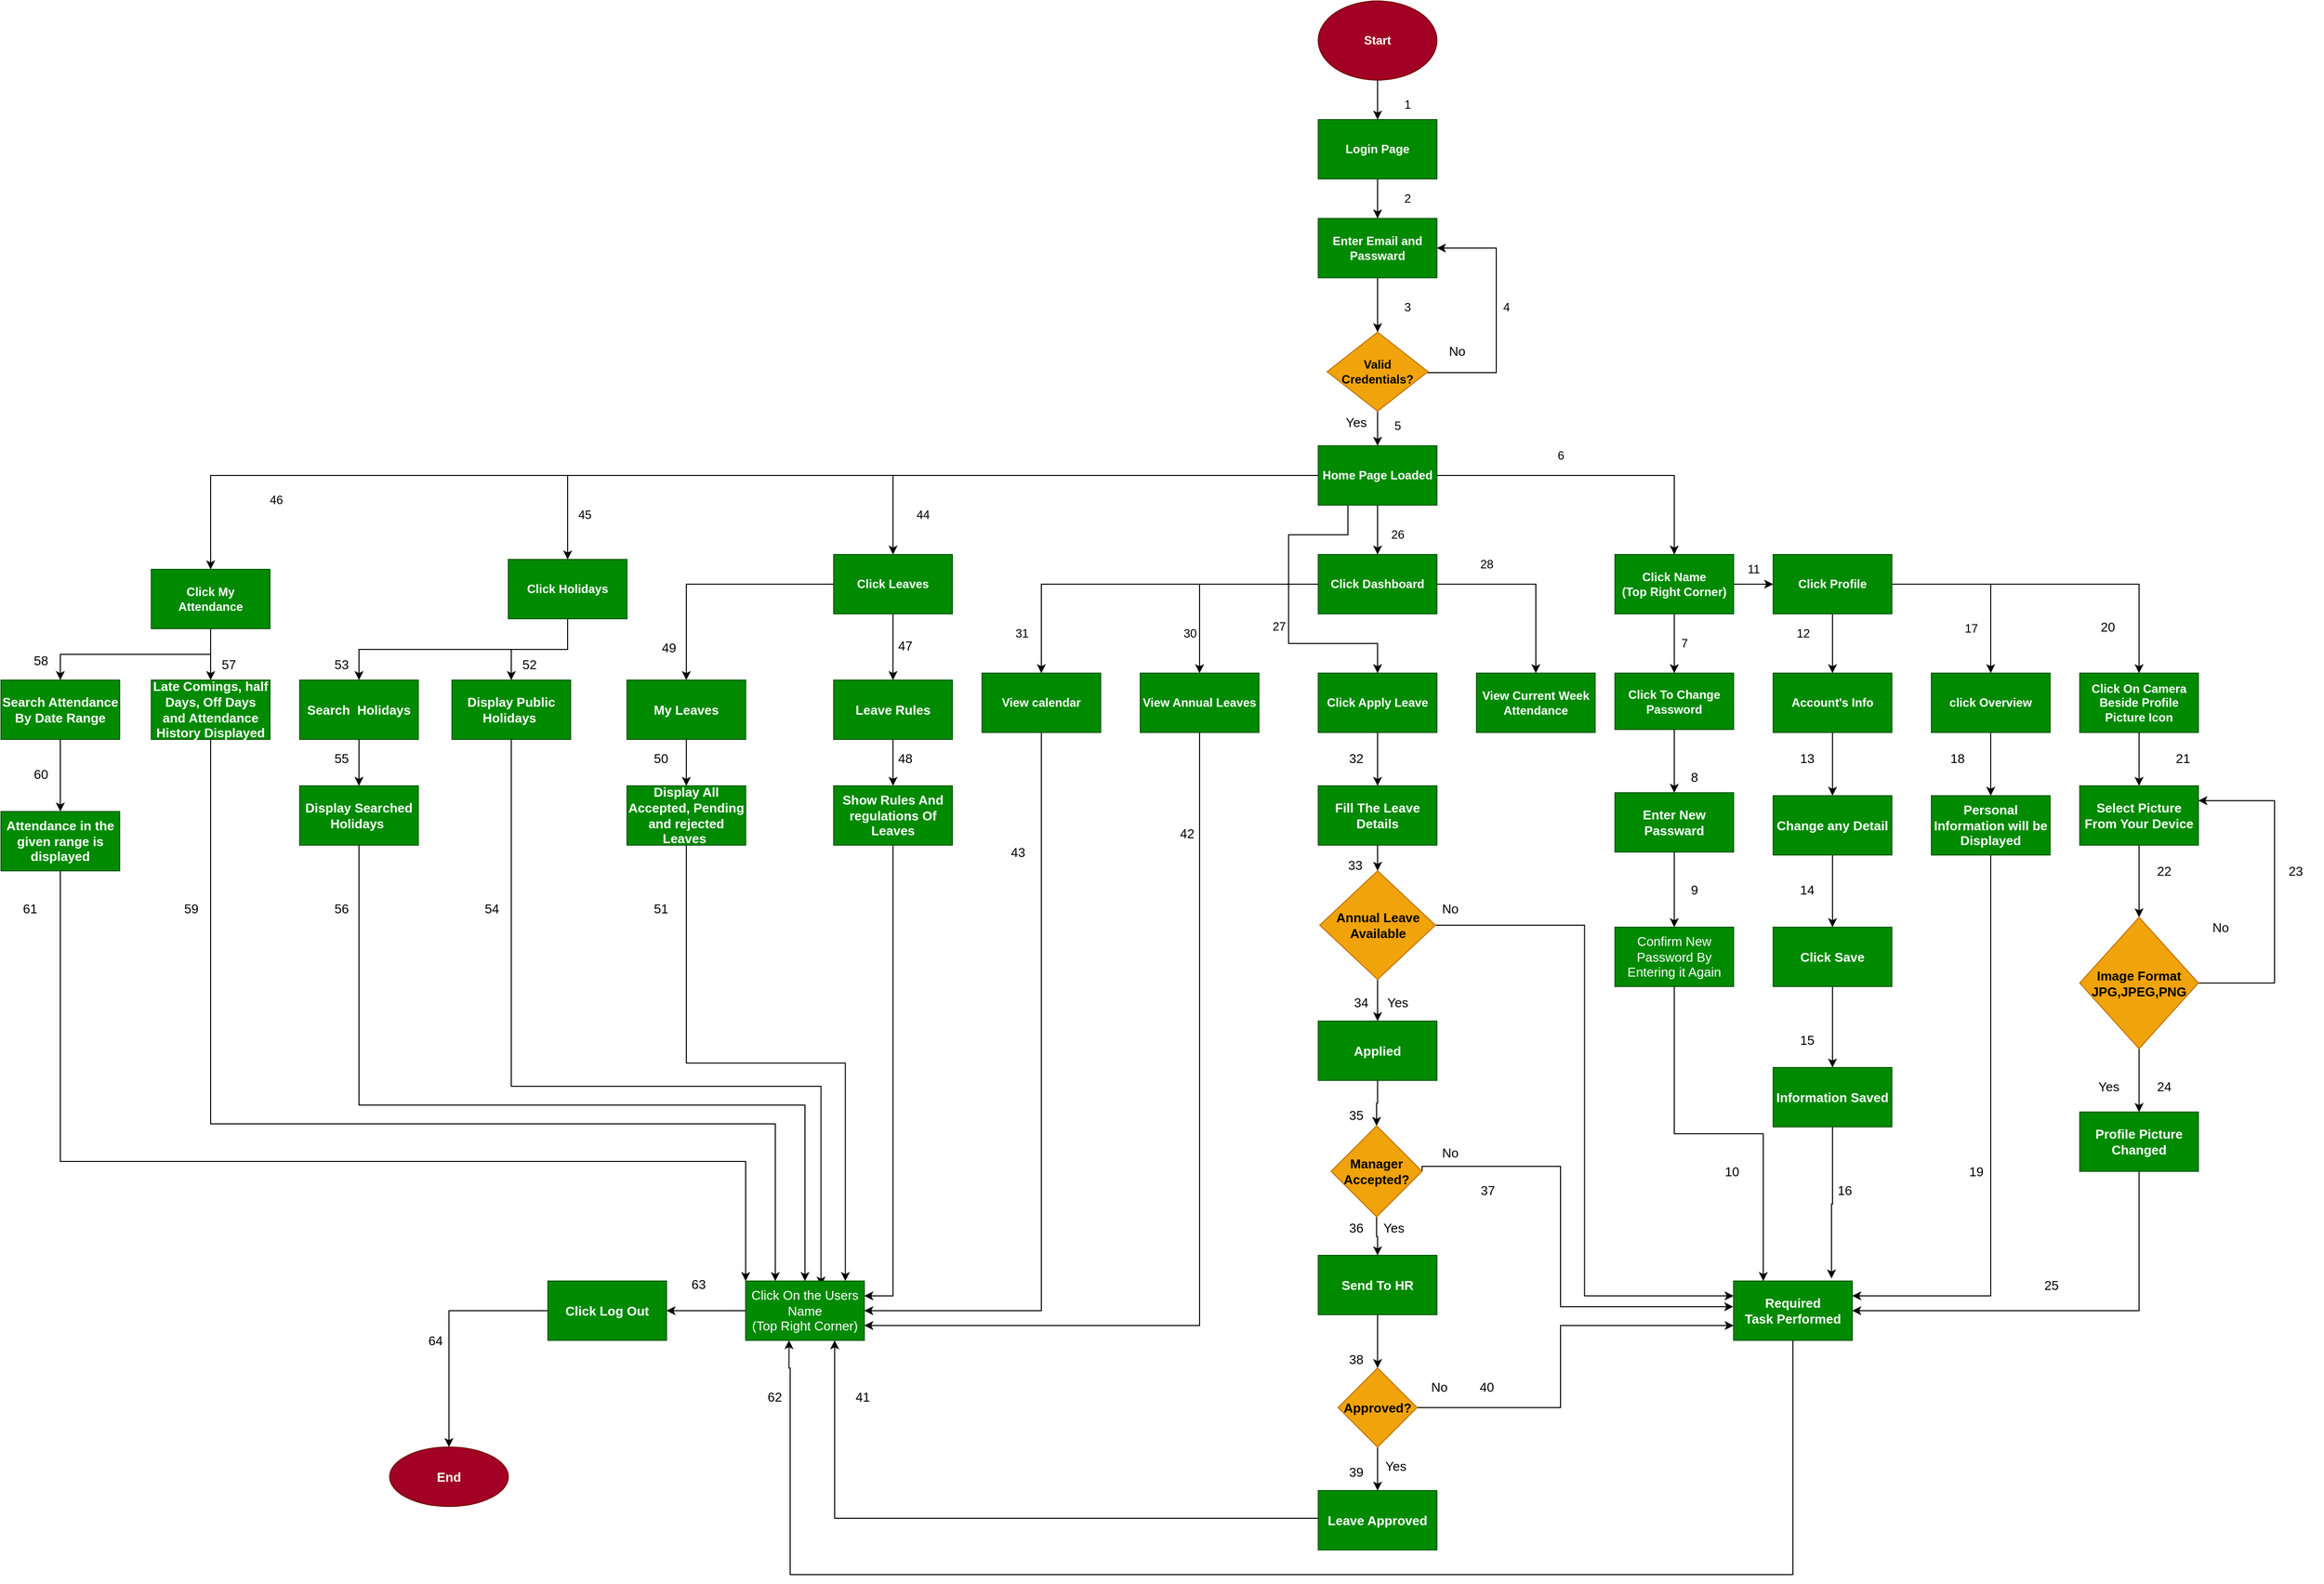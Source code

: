 <mxfile version="20.5.1" type="device"><diagram id="C5RBs43oDa-KdzZeNtuy" name="Page-1"><mxGraphModel dx="2894" dy="689" grid="1" gridSize="19" guides="1" tooltips="1" connect="1" arrows="1" fold="1" page="1" pageScale="1" pageWidth="827" pageHeight="1169" math="0" shadow="0"><root><mxCell id="WIyWlLk6GJQsqaUBKTNV-0"/><mxCell id="WIyWlLk6GJQsqaUBKTNV-1" parent="WIyWlLk6GJQsqaUBKTNV-0"/><mxCell id="av1kWLAe1wDwAYEkb6pw-8" value="" style="edgeStyle=orthogonalEdgeStyle;rounded=0;orthogonalLoop=1;jettySize=auto;html=1;" edge="1" parent="WIyWlLk6GJQsqaUBKTNV-1" source="av1kWLAe1wDwAYEkb6pw-0" target="av1kWLAe1wDwAYEkb6pw-1"><mxGeometry relative="1" as="geometry"/></mxCell><mxCell id="av1kWLAe1wDwAYEkb6pw-0" value="&lt;b&gt;Start&lt;/b&gt;" style="ellipse;whiteSpace=wrap;html=1;fillColor=#a20025;fontColor=#ffffff;strokeColor=#6F0000;" vertex="1" parent="WIyWlLk6GJQsqaUBKTNV-1"><mxGeometry x="420" y="80" width="120" height="80" as="geometry"/></mxCell><mxCell id="av1kWLAe1wDwAYEkb6pw-9" value="" style="edgeStyle=orthogonalEdgeStyle;rounded=0;orthogonalLoop=1;jettySize=auto;html=1;" edge="1" parent="WIyWlLk6GJQsqaUBKTNV-1" source="av1kWLAe1wDwAYEkb6pw-1" target="av1kWLAe1wDwAYEkb6pw-2"><mxGeometry relative="1" as="geometry"/></mxCell><mxCell id="av1kWLAe1wDwAYEkb6pw-1" value="&lt;b&gt;Login Page&lt;/b&gt;" style="rounded=0;whiteSpace=wrap;html=1;fillColor=#008a00;fontColor=#ffffff;strokeColor=#005700;" vertex="1" parent="WIyWlLk6GJQsqaUBKTNV-1"><mxGeometry x="420" y="200" width="120" height="60" as="geometry"/></mxCell><mxCell id="av1kWLAe1wDwAYEkb6pw-10" value="" style="edgeStyle=orthogonalEdgeStyle;rounded=0;orthogonalLoop=1;jettySize=auto;html=1;" edge="1" parent="WIyWlLk6GJQsqaUBKTNV-1" source="av1kWLAe1wDwAYEkb6pw-2" target="av1kWLAe1wDwAYEkb6pw-3"><mxGeometry relative="1" as="geometry"/></mxCell><mxCell id="av1kWLAe1wDwAYEkb6pw-2" value="&lt;b&gt;Enter Email and Passward&lt;/b&gt;" style="rounded=0;whiteSpace=wrap;html=1;fillColor=#008a00;fontColor=#ffffff;strokeColor=#005700;" vertex="1" parent="WIyWlLk6GJQsqaUBKTNV-1"><mxGeometry x="420" y="300" width="120" height="60" as="geometry"/></mxCell><mxCell id="av1kWLAe1wDwAYEkb6pw-11" value="" style="edgeStyle=orthogonalEdgeStyle;rounded=0;orthogonalLoop=1;jettySize=auto;html=1;" edge="1" parent="WIyWlLk6GJQsqaUBKTNV-1" source="av1kWLAe1wDwAYEkb6pw-3" target="av1kWLAe1wDwAYEkb6pw-4"><mxGeometry relative="1" as="geometry"/></mxCell><mxCell id="av1kWLAe1wDwAYEkb6pw-13" style="edgeStyle=orthogonalEdgeStyle;rounded=0;orthogonalLoop=1;jettySize=auto;html=1;entryX=1;entryY=0.5;entryDx=0;entryDy=0;" edge="1" parent="WIyWlLk6GJQsqaUBKTNV-1" source="av1kWLAe1wDwAYEkb6pw-3" target="av1kWLAe1wDwAYEkb6pw-2"><mxGeometry relative="1" as="geometry"><Array as="points"><mxPoint x="600" y="456"/><mxPoint x="600" y="330"/></Array></mxGeometry></mxCell><mxCell id="av1kWLAe1wDwAYEkb6pw-3" value="&lt;b&gt;Valid &lt;br&gt;Credentials?&lt;/b&gt;" style="rhombus;whiteSpace=wrap;html=1;fillColor=#f0a30a;fontColor=#000000;strokeColor=#BD7000;" vertex="1" parent="WIyWlLk6GJQsqaUBKTNV-1"><mxGeometry x="429" y="415" width="102" height="80" as="geometry"/></mxCell><mxCell id="av1kWLAe1wDwAYEkb6pw-12" value="" style="edgeStyle=orthogonalEdgeStyle;rounded=0;orthogonalLoop=1;jettySize=auto;html=1;" edge="1" parent="WIyWlLk6GJQsqaUBKTNV-1" source="av1kWLAe1wDwAYEkb6pw-4" target="av1kWLAe1wDwAYEkb6pw-5"><mxGeometry relative="1" as="geometry"/></mxCell><mxCell id="av1kWLAe1wDwAYEkb6pw-36" style="edgeStyle=orthogonalEdgeStyle;rounded=0;orthogonalLoop=1;jettySize=auto;html=1;exitX=0.25;exitY=1;exitDx=0;exitDy=0;entryX=0.5;entryY=0;entryDx=0;entryDy=0;" edge="1" parent="WIyWlLk6GJQsqaUBKTNV-1" source="av1kWLAe1wDwAYEkb6pw-4" target="av1kWLAe1wDwAYEkb6pw-25"><mxGeometry relative="1" as="geometry"><Array as="points"><mxPoint x="450" y="620"/><mxPoint x="390" y="620"/><mxPoint x="390" y="730"/><mxPoint x="480" y="730"/></Array></mxGeometry></mxCell><mxCell id="av1kWLAe1wDwAYEkb6pw-37" style="edgeStyle=orthogonalEdgeStyle;rounded=0;orthogonalLoop=1;jettySize=auto;html=1;exitX=1;exitY=0.5;exitDx=0;exitDy=0;entryX=0.5;entryY=0;entryDx=0;entryDy=0;" edge="1" parent="WIyWlLk6GJQsqaUBKTNV-1" source="av1kWLAe1wDwAYEkb6pw-4" target="av1kWLAe1wDwAYEkb6pw-7"><mxGeometry relative="1" as="geometry"/></mxCell><mxCell id="av1kWLAe1wDwAYEkb6pw-41" style="edgeStyle=orthogonalEdgeStyle;rounded=0;orthogonalLoop=1;jettySize=auto;html=1;entryX=0.5;entryY=0;entryDx=0;entryDy=0;" edge="1" parent="WIyWlLk6GJQsqaUBKTNV-1" source="av1kWLAe1wDwAYEkb6pw-4" target="av1kWLAe1wDwAYEkb6pw-21"><mxGeometry relative="1" as="geometry"/></mxCell><mxCell id="av1kWLAe1wDwAYEkb6pw-42" style="edgeStyle=orthogonalEdgeStyle;rounded=0;orthogonalLoop=1;jettySize=auto;html=1;exitX=0;exitY=0.5;exitDx=0;exitDy=0;entryX=0.5;entryY=0;entryDx=0;entryDy=0;" edge="1" parent="WIyWlLk6GJQsqaUBKTNV-1" source="av1kWLAe1wDwAYEkb6pw-4" target="av1kWLAe1wDwAYEkb6pw-40"><mxGeometry relative="1" as="geometry"/></mxCell><mxCell id="av1kWLAe1wDwAYEkb6pw-45" style="edgeStyle=orthogonalEdgeStyle;rounded=0;orthogonalLoop=1;jettySize=auto;html=1;exitX=0;exitY=0.5;exitDx=0;exitDy=0;" edge="1" parent="WIyWlLk6GJQsqaUBKTNV-1" source="av1kWLAe1wDwAYEkb6pw-4" target="av1kWLAe1wDwAYEkb6pw-43"><mxGeometry relative="1" as="geometry"/></mxCell><mxCell id="av1kWLAe1wDwAYEkb6pw-4" value="&lt;b&gt;Home Page Loaded&lt;/b&gt;" style="rounded=0;whiteSpace=wrap;html=1;fillColor=#008a00;fontColor=#ffffff;strokeColor=#005700;" vertex="1" parent="WIyWlLk6GJQsqaUBKTNV-1"><mxGeometry x="420" y="530" width="120" height="60" as="geometry"/></mxCell><mxCell id="av1kWLAe1wDwAYEkb6pw-26" style="edgeStyle=orthogonalEdgeStyle;rounded=0;orthogonalLoop=1;jettySize=auto;html=1;entryX=0.5;entryY=0;entryDx=0;entryDy=0;" edge="1" parent="WIyWlLk6GJQsqaUBKTNV-1" source="av1kWLAe1wDwAYEkb6pw-5" target="av1kWLAe1wDwAYEkb6pw-22"><mxGeometry relative="1" as="geometry"/></mxCell><mxCell id="av1kWLAe1wDwAYEkb6pw-27" style="edgeStyle=orthogonalEdgeStyle;rounded=0;orthogonalLoop=1;jettySize=auto;html=1;" edge="1" parent="WIyWlLk6GJQsqaUBKTNV-1" source="av1kWLAe1wDwAYEkb6pw-5" target="av1kWLAe1wDwAYEkb6pw-24"><mxGeometry relative="1" as="geometry"/></mxCell><mxCell id="av1kWLAe1wDwAYEkb6pw-28" style="edgeStyle=orthogonalEdgeStyle;rounded=0;orthogonalLoop=1;jettySize=auto;html=1;exitX=0;exitY=0.5;exitDx=0;exitDy=0;entryX=0.5;entryY=0;entryDx=0;entryDy=0;" edge="1" parent="WIyWlLk6GJQsqaUBKTNV-1" source="av1kWLAe1wDwAYEkb6pw-5" target="av1kWLAe1wDwAYEkb6pw-23"><mxGeometry relative="1" as="geometry"/></mxCell><mxCell id="av1kWLAe1wDwAYEkb6pw-5" value="&lt;b&gt;Click Dashboard&lt;/b&gt;" style="rounded=0;whiteSpace=wrap;html=1;fillColor=#008a00;fontColor=#ffffff;strokeColor=#005700;" vertex="1" parent="WIyWlLk6GJQsqaUBKTNV-1"><mxGeometry x="420" y="640" width="120" height="60" as="geometry"/></mxCell><mxCell id="av1kWLAe1wDwAYEkb6pw-55" style="edgeStyle=orthogonalEdgeStyle;rounded=0;orthogonalLoop=1;jettySize=auto;html=1;entryX=0.5;entryY=0;entryDx=0;entryDy=0;" edge="1" parent="WIyWlLk6GJQsqaUBKTNV-1" source="av1kWLAe1wDwAYEkb6pw-6" target="av1kWLAe1wDwAYEkb6pw-51"><mxGeometry relative="1" as="geometry"/></mxCell><mxCell id="av1kWLAe1wDwAYEkb6pw-56" style="edgeStyle=orthogonalEdgeStyle;rounded=0;orthogonalLoop=1;jettySize=auto;html=1;exitX=1;exitY=0.5;exitDx=0;exitDy=0;entryX=0.5;entryY=0;entryDx=0;entryDy=0;" edge="1" parent="WIyWlLk6GJQsqaUBKTNV-1" source="av1kWLAe1wDwAYEkb6pw-6" target="av1kWLAe1wDwAYEkb6pw-50"><mxGeometry relative="1" as="geometry"/></mxCell><mxCell id="av1kWLAe1wDwAYEkb6pw-57" value="" style="edgeStyle=orthogonalEdgeStyle;rounded=0;orthogonalLoop=1;jettySize=auto;html=1;" edge="1" parent="WIyWlLk6GJQsqaUBKTNV-1" source="av1kWLAe1wDwAYEkb6pw-6" target="av1kWLAe1wDwAYEkb6pw-52"><mxGeometry relative="1" as="geometry"/></mxCell><mxCell id="av1kWLAe1wDwAYEkb6pw-6" value="&lt;b&gt;Click Profile&lt;/b&gt;" style="rounded=0;whiteSpace=wrap;html=1;fillColor=#008a00;fontColor=#ffffff;strokeColor=#005700;" vertex="1" parent="WIyWlLk6GJQsqaUBKTNV-1"><mxGeometry x="880" y="640" width="120" height="60" as="geometry"/></mxCell><mxCell id="av1kWLAe1wDwAYEkb6pw-39" value="" style="edgeStyle=orthogonalEdgeStyle;rounded=0;orthogonalLoop=1;jettySize=auto;html=1;" edge="1" parent="WIyWlLk6GJQsqaUBKTNV-1" source="av1kWLAe1wDwAYEkb6pw-7" target="av1kWLAe1wDwAYEkb6pw-6"><mxGeometry relative="1" as="geometry"/></mxCell><mxCell id="av1kWLAe1wDwAYEkb6pw-58" value="" style="edgeStyle=orthogonalEdgeStyle;rounded=0;orthogonalLoop=1;jettySize=auto;html=1;" edge="1" parent="WIyWlLk6GJQsqaUBKTNV-1" source="av1kWLAe1wDwAYEkb6pw-7" target="av1kWLAe1wDwAYEkb6pw-49"><mxGeometry relative="1" as="geometry"/></mxCell><mxCell id="av1kWLAe1wDwAYEkb6pw-7" value="&lt;b&gt;Click Name&lt;br&gt;(Top Right Corner)&lt;/b&gt;" style="rounded=0;whiteSpace=wrap;html=1;fillColor=#008a00;fontColor=#ffffff;strokeColor=#005700;" vertex="1" parent="WIyWlLk6GJQsqaUBKTNV-1"><mxGeometry x="720" y="640" width="120" height="60" as="geometry"/></mxCell><mxCell id="av1kWLAe1wDwAYEkb6pw-14" value="1" style="text;html=1;align=center;verticalAlign=middle;resizable=0;points=[];autosize=1;strokeColor=none;fillColor=none;" vertex="1" parent="WIyWlLk6GJQsqaUBKTNV-1"><mxGeometry x="495" y="170" width="30" height="30" as="geometry"/></mxCell><mxCell id="av1kWLAe1wDwAYEkb6pw-15" value="2" style="text;html=1;align=center;verticalAlign=middle;resizable=0;points=[];autosize=1;strokeColor=none;fillColor=none;" vertex="1" parent="WIyWlLk6GJQsqaUBKTNV-1"><mxGeometry x="495" y="265" width="30" height="30" as="geometry"/></mxCell><mxCell id="av1kWLAe1wDwAYEkb6pw-16" value="3" style="text;html=1;align=center;verticalAlign=middle;resizable=0;points=[];autosize=1;strokeColor=none;fillColor=none;" vertex="1" parent="WIyWlLk6GJQsqaUBKTNV-1"><mxGeometry x="495" y="375" width="30" height="30" as="geometry"/></mxCell><mxCell id="av1kWLAe1wDwAYEkb6pw-17" value="4" style="text;html=1;align=center;verticalAlign=middle;resizable=0;points=[];autosize=1;strokeColor=none;fillColor=none;" vertex="1" parent="WIyWlLk6GJQsqaUBKTNV-1"><mxGeometry x="595" y="375" width="30" height="30" as="geometry"/></mxCell><mxCell id="av1kWLAe1wDwAYEkb6pw-19" value="5" style="text;html=1;align=center;verticalAlign=middle;resizable=0;points=[];autosize=1;strokeColor=none;fillColor=none;" vertex="1" parent="WIyWlLk6GJQsqaUBKTNV-1"><mxGeometry x="485" y="495" width="30" height="30" as="geometry"/></mxCell><mxCell id="av1kWLAe1wDwAYEkb6pw-20" value="26" style="text;html=1;align=center;verticalAlign=middle;resizable=0;points=[];autosize=1;strokeColor=none;fillColor=none;" vertex="1" parent="WIyWlLk6GJQsqaUBKTNV-1"><mxGeometry x="480" y="605" width="40" height="30" as="geometry"/></mxCell><mxCell id="av1kWLAe1wDwAYEkb6pw-127" style="edgeStyle=orthogonalEdgeStyle;rounded=0;orthogonalLoop=1;jettySize=auto;html=1;exitX=0.5;exitY=1;exitDx=0;exitDy=0;entryX=0.5;entryY=0;entryDx=0;entryDy=0;fontSize=13;" edge="1" parent="WIyWlLk6GJQsqaUBKTNV-1" source="av1kWLAe1wDwAYEkb6pw-21" target="av1kWLAe1wDwAYEkb6pw-123"><mxGeometry relative="1" as="geometry"/></mxCell><mxCell id="av1kWLAe1wDwAYEkb6pw-129" style="edgeStyle=orthogonalEdgeStyle;rounded=0;orthogonalLoop=1;jettySize=auto;html=1;exitX=0;exitY=0.5;exitDx=0;exitDy=0;entryX=0.5;entryY=0;entryDx=0;entryDy=0;fontSize=13;" edge="1" parent="WIyWlLk6GJQsqaUBKTNV-1" source="av1kWLAe1wDwAYEkb6pw-21" target="av1kWLAe1wDwAYEkb6pw-125"><mxGeometry relative="1" as="geometry"/></mxCell><mxCell id="av1kWLAe1wDwAYEkb6pw-21" value="&lt;b&gt;Click Leaves&lt;/b&gt;" style="rounded=0;whiteSpace=wrap;html=1;fillColor=#008a00;fontColor=#ffffff;strokeColor=#005700;" vertex="1" parent="WIyWlLk6GJQsqaUBKTNV-1"><mxGeometry x="-70" y="640" width="120" height="60" as="geometry"/></mxCell><mxCell id="av1kWLAe1wDwAYEkb6pw-22" value="&lt;b&gt;View Current Week Attendance&lt;/b&gt;" style="rounded=0;whiteSpace=wrap;html=1;fillColor=#008a00;fontColor=#ffffff;strokeColor=#005700;" vertex="1" parent="WIyWlLk6GJQsqaUBKTNV-1"><mxGeometry x="580" y="760" width="120" height="60" as="geometry"/></mxCell><mxCell id="av1kWLAe1wDwAYEkb6pw-185" style="edgeStyle=orthogonalEdgeStyle;rounded=0;orthogonalLoop=1;jettySize=auto;html=1;exitX=0.5;exitY=1;exitDx=0;exitDy=0;entryX=1;entryY=0.5;entryDx=0;entryDy=0;fontSize=13;" edge="1" parent="WIyWlLk6GJQsqaUBKTNV-1" source="av1kWLAe1wDwAYEkb6pw-23" target="av1kWLAe1wDwAYEkb6pw-157"><mxGeometry relative="1" as="geometry"/></mxCell><mxCell id="av1kWLAe1wDwAYEkb6pw-23" value="&lt;b&gt;View&amp;nbsp;calendar&lt;/b&gt;" style="rounded=0;whiteSpace=wrap;html=1;fillColor=#008a00;fontColor=#ffffff;strokeColor=#005700;" vertex="1" parent="WIyWlLk6GJQsqaUBKTNV-1"><mxGeometry x="80" y="760" width="120" height="60" as="geometry"/></mxCell><mxCell id="av1kWLAe1wDwAYEkb6pw-184" style="edgeStyle=orthogonalEdgeStyle;rounded=0;orthogonalLoop=1;jettySize=auto;html=1;exitX=0.5;exitY=1;exitDx=0;exitDy=0;entryX=1;entryY=0.75;entryDx=0;entryDy=0;fontSize=13;" edge="1" parent="WIyWlLk6GJQsqaUBKTNV-1" source="av1kWLAe1wDwAYEkb6pw-24" target="av1kWLAe1wDwAYEkb6pw-157"><mxGeometry relative="1" as="geometry"/></mxCell><mxCell id="av1kWLAe1wDwAYEkb6pw-24" value="&lt;b&gt;View Annual Leaves&lt;/b&gt;" style="rounded=0;whiteSpace=wrap;html=1;fillColor=#008a00;fontColor=#ffffff;strokeColor=#005700;" vertex="1" parent="WIyWlLk6GJQsqaUBKTNV-1"><mxGeometry x="240" y="760" width="120" height="60" as="geometry"/></mxCell><mxCell id="av1kWLAe1wDwAYEkb6pw-95" value="" style="edgeStyle=orthogonalEdgeStyle;rounded=0;orthogonalLoop=1;jettySize=auto;html=1;fontSize=13;" edge="1" parent="WIyWlLk6GJQsqaUBKTNV-1" source="av1kWLAe1wDwAYEkb6pw-25" target="av1kWLAe1wDwAYEkb6pw-94"><mxGeometry relative="1" as="geometry"/></mxCell><mxCell id="av1kWLAe1wDwAYEkb6pw-25" value="&lt;b&gt;Click Apply Leave&lt;/b&gt;" style="rounded=0;whiteSpace=wrap;html=1;fillColor=#008a00;fontColor=#ffffff;strokeColor=#005700;" vertex="1" parent="WIyWlLk6GJQsqaUBKTNV-1"><mxGeometry x="420" y="760" width="120" height="60" as="geometry"/></mxCell><mxCell id="av1kWLAe1wDwAYEkb6pw-30" value="28" style="text;html=1;align=center;verticalAlign=middle;resizable=0;points=[];autosize=1;strokeColor=none;fillColor=none;" vertex="1" parent="WIyWlLk6GJQsqaUBKTNV-1"><mxGeometry x="570" y="635" width="40" height="30" as="geometry"/></mxCell><mxCell id="av1kWLAe1wDwAYEkb6pw-31" value="27" style="text;html=1;align=center;verticalAlign=middle;resizable=0;points=[];autosize=1;strokeColor=none;fillColor=none;" vertex="1" parent="WIyWlLk6GJQsqaUBKTNV-1"><mxGeometry x="360" y="698" width="40" height="30" as="geometry"/></mxCell><mxCell id="av1kWLAe1wDwAYEkb6pw-32" value="30" style="text;html=1;align=center;verticalAlign=middle;resizable=0;points=[];autosize=1;strokeColor=none;fillColor=none;" vertex="1" parent="WIyWlLk6GJQsqaUBKTNV-1"><mxGeometry x="270" y="705" width="40" height="30" as="geometry"/></mxCell><mxCell id="av1kWLAe1wDwAYEkb6pw-33" value="31" style="text;html=1;align=center;verticalAlign=middle;resizable=0;points=[];autosize=1;strokeColor=none;fillColor=none;" vertex="1" parent="WIyWlLk6GJQsqaUBKTNV-1"><mxGeometry x="100" y="705" width="40" height="30" as="geometry"/></mxCell><mxCell id="av1kWLAe1wDwAYEkb6pw-38" value="6" style="text;html=1;align=center;verticalAlign=middle;resizable=0;points=[];autosize=1;strokeColor=none;fillColor=none;" vertex="1" parent="WIyWlLk6GJQsqaUBKTNV-1"><mxGeometry x="650" y="525" width="30" height="30" as="geometry"/></mxCell><mxCell id="av1kWLAe1wDwAYEkb6pw-140" style="edgeStyle=orthogonalEdgeStyle;rounded=0;orthogonalLoop=1;jettySize=auto;html=1;entryX=0.5;entryY=0;entryDx=0;entryDy=0;fontSize=13;" edge="1" parent="WIyWlLk6GJQsqaUBKTNV-1" source="av1kWLAe1wDwAYEkb6pw-40" target="av1kWLAe1wDwAYEkb6pw-136"><mxGeometry relative="1" as="geometry"/></mxCell><mxCell id="av1kWLAe1wDwAYEkb6pw-141" style="edgeStyle=orthogonalEdgeStyle;rounded=0;orthogonalLoop=1;jettySize=auto;html=1;exitX=0.5;exitY=1;exitDx=0;exitDy=0;entryX=0.5;entryY=0;entryDx=0;entryDy=0;fontSize=13;" edge="1" parent="WIyWlLk6GJQsqaUBKTNV-1" source="av1kWLAe1wDwAYEkb6pw-40" target="av1kWLAe1wDwAYEkb6pw-137"><mxGeometry relative="1" as="geometry"/></mxCell><mxCell id="av1kWLAe1wDwAYEkb6pw-40" value="&lt;b&gt;Click Holidays&lt;/b&gt;" style="rounded=0;whiteSpace=wrap;html=1;fillColor=#008a00;fontColor=#ffffff;strokeColor=#005700;" vertex="1" parent="WIyWlLk6GJQsqaUBKTNV-1"><mxGeometry x="-399" y="645" width="120" height="60" as="geometry"/></mxCell><mxCell id="av1kWLAe1wDwAYEkb6pw-147" value="" style="edgeStyle=orthogonalEdgeStyle;rounded=0;orthogonalLoop=1;jettySize=auto;html=1;fontSize=13;" edge="1" parent="WIyWlLk6GJQsqaUBKTNV-1" source="av1kWLAe1wDwAYEkb6pw-43" target="av1kWLAe1wDwAYEkb6pw-145"><mxGeometry relative="1" as="geometry"/></mxCell><mxCell id="av1kWLAe1wDwAYEkb6pw-152" style="edgeStyle=orthogonalEdgeStyle;rounded=0;orthogonalLoop=1;jettySize=auto;html=1;exitX=0.5;exitY=1;exitDx=0;exitDy=0;entryX=0.5;entryY=0;entryDx=0;entryDy=0;fontSize=13;" edge="1" parent="WIyWlLk6GJQsqaUBKTNV-1" source="av1kWLAe1wDwAYEkb6pw-43" target="av1kWLAe1wDwAYEkb6pw-146"><mxGeometry relative="1" as="geometry"/></mxCell><mxCell id="av1kWLAe1wDwAYEkb6pw-43" value="&lt;b&gt;Click My &lt;br&gt;Attendance&lt;/b&gt;" style="rounded=0;whiteSpace=wrap;html=1;fillColor=#008a00;fontColor=#ffffff;strokeColor=#005700;" vertex="1" parent="WIyWlLk6GJQsqaUBKTNV-1"><mxGeometry x="-760" y="655" width="120" height="60" as="geometry"/></mxCell><mxCell id="av1kWLAe1wDwAYEkb6pw-46" value="44" style="text;html=1;align=center;verticalAlign=middle;resizable=0;points=[];autosize=1;strokeColor=none;fillColor=none;" vertex="1" parent="WIyWlLk6GJQsqaUBKTNV-1"><mxGeometry y="585" width="40" height="30" as="geometry"/></mxCell><mxCell id="av1kWLAe1wDwAYEkb6pw-47" value="45" style="text;html=1;align=center;verticalAlign=middle;resizable=0;points=[];autosize=1;strokeColor=none;fillColor=none;" vertex="1" parent="WIyWlLk6GJQsqaUBKTNV-1"><mxGeometry x="-342" y="585" width="40" height="30" as="geometry"/></mxCell><mxCell id="av1kWLAe1wDwAYEkb6pw-48" value="46" style="text;html=1;align=center;verticalAlign=middle;resizable=0;points=[];autosize=1;strokeColor=none;fillColor=none;" vertex="1" parent="WIyWlLk6GJQsqaUBKTNV-1"><mxGeometry x="-654" y="570" width="40" height="30" as="geometry"/></mxCell><mxCell id="av1kWLAe1wDwAYEkb6pw-78" value="" style="edgeStyle=orthogonalEdgeStyle;rounded=0;orthogonalLoop=1;jettySize=auto;html=1;fontSize=13;" edge="1" parent="WIyWlLk6GJQsqaUBKTNV-1" source="av1kWLAe1wDwAYEkb6pw-49" target="av1kWLAe1wDwAYEkb6pw-76"><mxGeometry relative="1" as="geometry"/></mxCell><mxCell id="av1kWLAe1wDwAYEkb6pw-49" value="&lt;b&gt;Click To Change Password&lt;/b&gt;" style="rounded=0;whiteSpace=wrap;html=1;fillColor=#008a00;fontColor=#ffffff;strokeColor=#005700;" vertex="1" parent="WIyWlLk6GJQsqaUBKTNV-1"><mxGeometry x="720" y="760" width="120" height="57" as="geometry"/></mxCell><mxCell id="av1kWLAe1wDwAYEkb6pw-67" value="" style="edgeStyle=orthogonalEdgeStyle;rounded=0;orthogonalLoop=1;jettySize=auto;html=1;fontSize=13;" edge="1" parent="WIyWlLk6GJQsqaUBKTNV-1" source="av1kWLAe1wDwAYEkb6pw-50" target="av1kWLAe1wDwAYEkb6pw-65"><mxGeometry relative="1" as="geometry"/></mxCell><mxCell id="av1kWLAe1wDwAYEkb6pw-50" value="&lt;b&gt;Click On Camera Beside Profile Picture Icon&lt;/b&gt;" style="rounded=0;whiteSpace=wrap;html=1;fillColor=#008a00;fontColor=#ffffff;strokeColor=#005700;" vertex="1" parent="WIyWlLk6GJQsqaUBKTNV-1"><mxGeometry x="1190" y="760" width="120" height="60" as="geometry"/></mxCell><mxCell id="av1kWLAe1wDwAYEkb6pw-92" value="" style="edgeStyle=orthogonalEdgeStyle;rounded=0;orthogonalLoop=1;jettySize=auto;html=1;fontSize=13;" edge="1" parent="WIyWlLk6GJQsqaUBKTNV-1" source="av1kWLAe1wDwAYEkb6pw-51" target="av1kWLAe1wDwAYEkb6pw-91"><mxGeometry relative="1" as="geometry"/></mxCell><mxCell id="av1kWLAe1wDwAYEkb6pw-51" value="&lt;b&gt;click Overview&lt;/b&gt;" style="rounded=0;whiteSpace=wrap;html=1;fillColor=#008a00;fontColor=#ffffff;strokeColor=#005700;" vertex="1" parent="WIyWlLk6GJQsqaUBKTNV-1"><mxGeometry x="1040" y="760" width="120" height="60" as="geometry"/></mxCell><mxCell id="av1kWLAe1wDwAYEkb6pw-85" value="" style="edgeStyle=orthogonalEdgeStyle;rounded=0;orthogonalLoop=1;jettySize=auto;html=1;fontSize=13;" edge="1" parent="WIyWlLk6GJQsqaUBKTNV-1" source="av1kWLAe1wDwAYEkb6pw-52" target="av1kWLAe1wDwAYEkb6pw-82"><mxGeometry relative="1" as="geometry"/></mxCell><mxCell id="av1kWLAe1wDwAYEkb6pw-52" value="&lt;b&gt;Account's Info&lt;/b&gt;" style="rounded=0;whiteSpace=wrap;html=1;fillColor=#008a00;fontColor=#ffffff;strokeColor=#005700;" vertex="1" parent="WIyWlLk6GJQsqaUBKTNV-1"><mxGeometry x="880" y="760" width="120" height="60" as="geometry"/></mxCell><mxCell id="av1kWLAe1wDwAYEkb6pw-60" value="7" style="text;html=1;align=center;verticalAlign=middle;resizable=0;points=[];autosize=1;strokeColor=none;fillColor=none;" vertex="1" parent="WIyWlLk6GJQsqaUBKTNV-1"><mxGeometry x="775" y="715" width="30" height="30" as="geometry"/></mxCell><mxCell id="av1kWLAe1wDwAYEkb6pw-61" value="11" style="text;html=1;align=center;verticalAlign=middle;resizable=0;points=[];autosize=1;strokeColor=none;fillColor=none;" vertex="1" parent="WIyWlLk6GJQsqaUBKTNV-1"><mxGeometry x="840" y="640" width="40" height="30" as="geometry"/></mxCell><mxCell id="av1kWLAe1wDwAYEkb6pw-62" value="12" style="text;html=1;align=center;verticalAlign=middle;resizable=0;points=[];autosize=1;strokeColor=none;fillColor=none;" vertex="1" parent="WIyWlLk6GJQsqaUBKTNV-1"><mxGeometry x="890" y="705" width="40" height="30" as="geometry"/></mxCell><mxCell id="av1kWLAe1wDwAYEkb6pw-63" value="17" style="text;html=1;align=center;verticalAlign=middle;resizable=0;points=[];autosize=1;strokeColor=none;fillColor=none;strokeWidth=9;" vertex="1" parent="WIyWlLk6GJQsqaUBKTNV-1"><mxGeometry x="1060" y="700" width="40" height="30" as="geometry"/></mxCell><mxCell id="av1kWLAe1wDwAYEkb6pw-64" value="20" style="text;html=1;align=center;verticalAlign=middle;resizable=0;points=[];autosize=1;strokeColor=none;fillColor=none;fontSize=13;" vertex="1" parent="WIyWlLk6GJQsqaUBKTNV-1"><mxGeometry x="1189" y="694" width="57" height="38" as="geometry"/></mxCell><mxCell id="av1kWLAe1wDwAYEkb6pw-68" value="" style="edgeStyle=orthogonalEdgeStyle;rounded=0;orthogonalLoop=1;jettySize=auto;html=1;fontSize=13;" edge="1" parent="WIyWlLk6GJQsqaUBKTNV-1" source="av1kWLAe1wDwAYEkb6pw-65" target="av1kWLAe1wDwAYEkb6pw-66"><mxGeometry relative="1" as="geometry"/></mxCell><mxCell id="av1kWLAe1wDwAYEkb6pw-65" value="&lt;b&gt;Select Picture From Your Device&lt;/b&gt;" style="rounded=0;whiteSpace=wrap;html=1;strokeWidth=1;fontSize=13;fillColor=#008a00;fontColor=#ffffff;strokeColor=#005700;" vertex="1" parent="WIyWlLk6GJQsqaUBKTNV-1"><mxGeometry x="1190" y="874" width="120" height="60" as="geometry"/></mxCell><mxCell id="av1kWLAe1wDwAYEkb6pw-69" style="edgeStyle=orthogonalEdgeStyle;rounded=0;orthogonalLoop=1;jettySize=auto;html=1;entryX=1;entryY=0.25;entryDx=0;entryDy=0;fontSize=13;" edge="1" parent="WIyWlLk6GJQsqaUBKTNV-1" source="av1kWLAe1wDwAYEkb6pw-66" target="av1kWLAe1wDwAYEkb6pw-65"><mxGeometry relative="1" as="geometry"><Array as="points"><mxPoint x="1387" y="1074"/><mxPoint x="1387" y="889"/></Array></mxGeometry></mxCell><mxCell id="av1kWLAe1wDwAYEkb6pw-74" value="" style="edgeStyle=orthogonalEdgeStyle;rounded=0;orthogonalLoop=1;jettySize=auto;html=1;fontSize=13;" edge="1" parent="WIyWlLk6GJQsqaUBKTNV-1" source="av1kWLAe1wDwAYEkb6pw-66" target="av1kWLAe1wDwAYEkb6pw-73"><mxGeometry relative="1" as="geometry"/></mxCell><mxCell id="av1kWLAe1wDwAYEkb6pw-66" value="&lt;b&gt;Image Format JPG,JPEG,PNG&lt;/b&gt;" style="rhombus;whiteSpace=wrap;html=1;strokeWidth=1;fontSize=13;fillColor=#f0a30a;fontColor=#000000;strokeColor=#BD7000;" vertex="1" parent="WIyWlLk6GJQsqaUBKTNV-1"><mxGeometry x="1190" y="1007" width="120" height="133" as="geometry"/></mxCell><mxCell id="av1kWLAe1wDwAYEkb6pw-70" value="21" style="text;html=1;align=center;verticalAlign=middle;resizable=0;points=[];autosize=1;strokeColor=none;fillColor=none;fontSize=13;" vertex="1" parent="WIyWlLk6GJQsqaUBKTNV-1"><mxGeometry x="1265" y="827" width="57" height="38" as="geometry"/></mxCell><mxCell id="av1kWLAe1wDwAYEkb6pw-71" value="22" style="text;html=1;align=center;verticalAlign=middle;resizable=0;points=[];autosize=1;strokeColor=none;fillColor=none;fontSize=13;" vertex="1" parent="WIyWlLk6GJQsqaUBKTNV-1"><mxGeometry x="1246" y="941" width="57" height="38" as="geometry"/></mxCell><mxCell id="av1kWLAe1wDwAYEkb6pw-72" value="23" style="text;html=1;align=center;verticalAlign=middle;resizable=0;points=[];autosize=1;strokeColor=none;fillColor=none;fontSize=13;" vertex="1" parent="WIyWlLk6GJQsqaUBKTNV-1"><mxGeometry x="1379" y="941" width="57" height="38" as="geometry"/></mxCell><mxCell id="av1kWLAe1wDwAYEkb6pw-159" style="edgeStyle=orthogonalEdgeStyle;rounded=0;orthogonalLoop=1;jettySize=auto;html=1;exitX=0.5;exitY=1;exitDx=0;exitDy=0;entryX=1;entryY=0.5;entryDx=0;entryDy=0;fontSize=13;" edge="1" parent="WIyWlLk6GJQsqaUBKTNV-1" source="av1kWLAe1wDwAYEkb6pw-73" target="av1kWLAe1wDwAYEkb6pw-158"><mxGeometry relative="1" as="geometry"/></mxCell><mxCell id="av1kWLAe1wDwAYEkb6pw-73" value="&lt;b&gt;Profile Picture Changed&lt;/b&gt;" style="rounded=0;whiteSpace=wrap;html=1;strokeWidth=1;fontSize=13;fillColor=#008a00;fontColor=#ffffff;strokeColor=#005700;" vertex="1" parent="WIyWlLk6GJQsqaUBKTNV-1"><mxGeometry x="1190" y="1204" width="120" height="60" as="geometry"/></mxCell><mxCell id="av1kWLAe1wDwAYEkb6pw-75" value="24" style="text;html=1;align=center;verticalAlign=middle;resizable=0;points=[];autosize=1;strokeColor=none;fillColor=none;fontSize=13;" vertex="1" parent="WIyWlLk6GJQsqaUBKTNV-1"><mxGeometry x="1246" y="1159" width="57" height="38" as="geometry"/></mxCell><mxCell id="av1kWLAe1wDwAYEkb6pw-79" value="" style="edgeStyle=orthogonalEdgeStyle;rounded=0;orthogonalLoop=1;jettySize=auto;html=1;fontSize=13;" edge="1" parent="WIyWlLk6GJQsqaUBKTNV-1" source="av1kWLAe1wDwAYEkb6pw-76" target="av1kWLAe1wDwAYEkb6pw-77"><mxGeometry relative="1" as="geometry"/></mxCell><mxCell id="av1kWLAe1wDwAYEkb6pw-76" value="&lt;b&gt;Enter New Passward&lt;/b&gt;" style="rounded=0;whiteSpace=wrap;html=1;strokeWidth=1;fontSize=13;fillColor=#008a00;fontColor=#ffffff;strokeColor=#005700;" vertex="1" parent="WIyWlLk6GJQsqaUBKTNV-1"><mxGeometry x="720" y="881" width="120" height="60" as="geometry"/></mxCell><mxCell id="av1kWLAe1wDwAYEkb6pw-163" style="edgeStyle=orthogonalEdgeStyle;rounded=0;orthogonalLoop=1;jettySize=auto;html=1;exitX=0.5;exitY=1;exitDx=0;exitDy=0;entryX=0.25;entryY=0;entryDx=0;entryDy=0;fontSize=13;" edge="1" parent="WIyWlLk6GJQsqaUBKTNV-1" source="av1kWLAe1wDwAYEkb6pw-77" target="av1kWLAe1wDwAYEkb6pw-158"><mxGeometry relative="1" as="geometry"/></mxCell><mxCell id="av1kWLAe1wDwAYEkb6pw-77" value="Confirm New Password By Entering it Again" style="rounded=0;whiteSpace=wrap;html=1;strokeWidth=1;fontSize=13;fillColor=#008a00;fontColor=#ffffff;strokeColor=#005700;" vertex="1" parent="WIyWlLk6GJQsqaUBKTNV-1"><mxGeometry x="720" y="1017" width="120" height="60" as="geometry"/></mxCell><mxCell id="av1kWLAe1wDwAYEkb6pw-80" value="8" style="text;html=1;align=center;verticalAlign=middle;resizable=0;points=[];autosize=1;strokeColor=none;fillColor=none;fontSize=13;" vertex="1" parent="WIyWlLk6GJQsqaUBKTNV-1"><mxGeometry x="781" y="846" width="38" height="38" as="geometry"/></mxCell><mxCell id="av1kWLAe1wDwAYEkb6pw-81" value="9" style="text;html=1;align=center;verticalAlign=middle;resizable=0;points=[];autosize=1;strokeColor=none;fillColor=none;fontSize=13;" vertex="1" parent="WIyWlLk6GJQsqaUBKTNV-1"><mxGeometry x="781" y="960" width="38" height="38" as="geometry"/></mxCell><mxCell id="av1kWLAe1wDwAYEkb6pw-86" value="" style="edgeStyle=orthogonalEdgeStyle;rounded=0;orthogonalLoop=1;jettySize=auto;html=1;fontSize=13;" edge="1" parent="WIyWlLk6GJQsqaUBKTNV-1" source="av1kWLAe1wDwAYEkb6pw-82" target="av1kWLAe1wDwAYEkb6pw-83"><mxGeometry relative="1" as="geometry"/></mxCell><mxCell id="av1kWLAe1wDwAYEkb6pw-82" value="&lt;b&gt;Change any Detail&lt;/b&gt;" style="rounded=0;whiteSpace=wrap;html=1;strokeWidth=1;fontSize=13;fillColor=#008a00;fontColor=#ffffff;strokeColor=#005700;" vertex="1" parent="WIyWlLk6GJQsqaUBKTNV-1"><mxGeometry x="880" y="884" width="120" height="60" as="geometry"/></mxCell><mxCell id="av1kWLAe1wDwAYEkb6pw-87" value="" style="edgeStyle=orthogonalEdgeStyle;rounded=0;orthogonalLoop=1;jettySize=auto;html=1;fontSize=13;" edge="1" parent="WIyWlLk6GJQsqaUBKTNV-1" source="av1kWLAe1wDwAYEkb6pw-83" target="av1kWLAe1wDwAYEkb6pw-84"><mxGeometry relative="1" as="geometry"/></mxCell><mxCell id="av1kWLAe1wDwAYEkb6pw-83" value="&lt;b&gt;Click Save&lt;/b&gt;" style="rounded=0;whiteSpace=wrap;html=1;strokeWidth=1;fontSize=13;fillColor=#008a00;fontColor=#ffffff;strokeColor=#005700;" vertex="1" parent="WIyWlLk6GJQsqaUBKTNV-1"><mxGeometry x="880" y="1017" width="120" height="60" as="geometry"/></mxCell><mxCell id="av1kWLAe1wDwAYEkb6pw-169" style="edgeStyle=orthogonalEdgeStyle;rounded=0;orthogonalLoop=1;jettySize=auto;html=1;exitX=0.5;exitY=1;exitDx=0;exitDy=0;entryX=0.825;entryY=-0.044;entryDx=0;entryDy=0;entryPerimeter=0;fontSize=13;" edge="1" parent="WIyWlLk6GJQsqaUBKTNV-1" source="av1kWLAe1wDwAYEkb6pw-84" target="av1kWLAe1wDwAYEkb6pw-158"><mxGeometry relative="1" as="geometry"/></mxCell><mxCell id="av1kWLAe1wDwAYEkb6pw-84" value="&lt;b&gt;Information Saved&lt;/b&gt;" style="rounded=0;whiteSpace=wrap;html=1;strokeWidth=1;fontSize=13;fillColor=#008a00;fontColor=#ffffff;strokeColor=#005700;" vertex="1" parent="WIyWlLk6GJQsqaUBKTNV-1"><mxGeometry x="880" y="1159" width="120" height="60" as="geometry"/></mxCell><mxCell id="av1kWLAe1wDwAYEkb6pw-88" value="13" style="text;html=1;align=center;verticalAlign=middle;resizable=0;points=[];autosize=1;strokeColor=none;fillColor=none;fontSize=13;" vertex="1" parent="WIyWlLk6GJQsqaUBKTNV-1"><mxGeometry x="885" y="827" width="57" height="38" as="geometry"/></mxCell><mxCell id="av1kWLAe1wDwAYEkb6pw-89" value="14" style="text;html=1;align=center;verticalAlign=middle;resizable=0;points=[];autosize=1;strokeColor=none;fillColor=none;fontSize=13;" vertex="1" parent="WIyWlLk6GJQsqaUBKTNV-1"><mxGeometry x="885" y="960" width="57" height="38" as="geometry"/></mxCell><mxCell id="av1kWLAe1wDwAYEkb6pw-90" value="15" style="text;html=1;align=center;verticalAlign=middle;resizable=0;points=[];autosize=1;strokeColor=none;fillColor=none;fontSize=13;" vertex="1" parent="WIyWlLk6GJQsqaUBKTNV-1"><mxGeometry x="885" y="1112" width="57" height="38" as="geometry"/></mxCell><mxCell id="av1kWLAe1wDwAYEkb6pw-172" style="edgeStyle=orthogonalEdgeStyle;rounded=0;orthogonalLoop=1;jettySize=auto;html=1;exitX=0.5;exitY=1;exitDx=0;exitDy=0;entryX=1;entryY=0.25;entryDx=0;entryDy=0;fontSize=13;" edge="1" parent="WIyWlLk6GJQsqaUBKTNV-1" source="av1kWLAe1wDwAYEkb6pw-91" target="av1kWLAe1wDwAYEkb6pw-158"><mxGeometry relative="1" as="geometry"/></mxCell><mxCell id="av1kWLAe1wDwAYEkb6pw-91" value="&lt;b&gt;Personal Information will be Displayed&lt;/b&gt;" style="rounded=0;whiteSpace=wrap;html=1;strokeWidth=1;fontSize=13;fillColor=#008a00;fontColor=#ffffff;strokeColor=#005700;" vertex="1" parent="WIyWlLk6GJQsqaUBKTNV-1"><mxGeometry x="1040" y="884" width="120" height="60" as="geometry"/></mxCell><mxCell id="av1kWLAe1wDwAYEkb6pw-93" value="18" style="text;html=1;align=center;verticalAlign=middle;resizable=0;points=[];autosize=1;strokeColor=none;fillColor=none;fontSize=13;" vertex="1" parent="WIyWlLk6GJQsqaUBKTNV-1"><mxGeometry x="1037" y="827" width="57" height="38" as="geometry"/></mxCell><mxCell id="av1kWLAe1wDwAYEkb6pw-104" style="edgeStyle=orthogonalEdgeStyle;rounded=0;orthogonalLoop=1;jettySize=auto;html=1;exitX=0.5;exitY=1;exitDx=0;exitDy=0;entryX=0.5;entryY=0;entryDx=0;entryDy=0;fontSize=13;" edge="1" parent="WIyWlLk6GJQsqaUBKTNV-1" source="av1kWLAe1wDwAYEkb6pw-94" target="av1kWLAe1wDwAYEkb6pw-96"><mxGeometry relative="1" as="geometry"/></mxCell><mxCell id="av1kWLAe1wDwAYEkb6pw-94" value="&lt;b&gt;Fill The Leave Details&lt;/b&gt;" style="rounded=0;whiteSpace=wrap;html=1;strokeWidth=1;fontSize=13;fillColor=#008a00;fontColor=#ffffff;strokeColor=#005700;" vertex="1" parent="WIyWlLk6GJQsqaUBKTNV-1"><mxGeometry x="420" y="874" width="120" height="60" as="geometry"/></mxCell><mxCell id="av1kWLAe1wDwAYEkb6pw-105" value="" style="edgeStyle=orthogonalEdgeStyle;rounded=0;orthogonalLoop=1;jettySize=auto;html=1;fontSize=13;" edge="1" parent="WIyWlLk6GJQsqaUBKTNV-1" source="av1kWLAe1wDwAYEkb6pw-96" target="av1kWLAe1wDwAYEkb6pw-97"><mxGeometry relative="1" as="geometry"/></mxCell><mxCell id="av1kWLAe1wDwAYEkb6pw-164" style="edgeStyle=orthogonalEdgeStyle;rounded=0;orthogonalLoop=1;jettySize=auto;html=1;entryX=0;entryY=0.25;entryDx=0;entryDy=0;fontSize=13;" edge="1" parent="WIyWlLk6GJQsqaUBKTNV-1" source="av1kWLAe1wDwAYEkb6pw-96" target="av1kWLAe1wDwAYEkb6pw-158"><mxGeometry relative="1" as="geometry"/></mxCell><mxCell id="av1kWLAe1wDwAYEkb6pw-96" value="&lt;b&gt;Annual Leave&lt;br&gt;Available&lt;/b&gt;" style="rhombus;whiteSpace=wrap;html=1;strokeWidth=1;fontSize=13;fillColor=#f0a30a;fontColor=#000000;strokeColor=#BD7000;" vertex="1" parent="WIyWlLk6GJQsqaUBKTNV-1"><mxGeometry x="421.5" y="960" width="117" height="110" as="geometry"/></mxCell><mxCell id="av1kWLAe1wDwAYEkb6pw-115" style="edgeStyle=orthogonalEdgeStyle;rounded=0;orthogonalLoop=1;jettySize=auto;html=1;exitX=0.5;exitY=1;exitDx=0;exitDy=0;entryX=0.5;entryY=0;entryDx=0;entryDy=0;fontSize=13;" edge="1" parent="WIyWlLk6GJQsqaUBKTNV-1" source="av1kWLAe1wDwAYEkb6pw-97" target="av1kWLAe1wDwAYEkb6pw-98"><mxGeometry relative="1" as="geometry"/></mxCell><mxCell id="av1kWLAe1wDwAYEkb6pw-97" value="&lt;b&gt;Applied&lt;/b&gt;" style="rounded=0;whiteSpace=wrap;html=1;strokeWidth=1;fontSize=13;fillColor=#008a00;fontColor=#ffffff;strokeColor=#005700;" vertex="1" parent="WIyWlLk6GJQsqaUBKTNV-1"><mxGeometry x="420" y="1112" width="120" height="60" as="geometry"/></mxCell><mxCell id="av1kWLAe1wDwAYEkb6pw-110" value="" style="edgeStyle=orthogonalEdgeStyle;rounded=0;orthogonalLoop=1;jettySize=auto;html=1;fontSize=13;" edge="1" parent="WIyWlLk6GJQsqaUBKTNV-1" source="av1kWLAe1wDwAYEkb6pw-98" target="av1kWLAe1wDwAYEkb6pw-99"><mxGeometry relative="1" as="geometry"/></mxCell><mxCell id="av1kWLAe1wDwAYEkb6pw-168" style="edgeStyle=orthogonalEdgeStyle;rounded=0;orthogonalLoop=1;jettySize=auto;html=1;exitX=1;exitY=0.5;exitDx=0;exitDy=0;entryX=-0.003;entryY=0.433;entryDx=0;entryDy=0;entryPerimeter=0;fontSize=13;" edge="1" parent="WIyWlLk6GJQsqaUBKTNV-1" source="av1kWLAe1wDwAYEkb6pw-98" target="av1kWLAe1wDwAYEkb6pw-158"><mxGeometry relative="1" as="geometry"><Array as="points"><mxPoint x="665" y="1259"/><mxPoint x="665" y="1401"/></Array></mxGeometry></mxCell><mxCell id="av1kWLAe1wDwAYEkb6pw-98" value="&lt;b&gt;Manager Accepted?&lt;/b&gt;" style="rhombus;whiteSpace=wrap;html=1;strokeWidth=1;fontSize=13;fillColor=#f0a30a;fontColor=#000000;strokeColor=#BD7000;" vertex="1" parent="WIyWlLk6GJQsqaUBKTNV-1"><mxGeometry x="433" y="1218" width="92" height="92" as="geometry"/></mxCell><mxCell id="av1kWLAe1wDwAYEkb6pw-112" style="edgeStyle=orthogonalEdgeStyle;rounded=0;orthogonalLoop=1;jettySize=auto;html=1;exitX=0.5;exitY=1;exitDx=0;exitDy=0;entryX=0.5;entryY=0;entryDx=0;entryDy=0;fontSize=13;" edge="1" parent="WIyWlLk6GJQsqaUBKTNV-1" source="av1kWLAe1wDwAYEkb6pw-99" target="av1kWLAe1wDwAYEkb6pw-100"><mxGeometry relative="1" as="geometry"/></mxCell><mxCell id="av1kWLAe1wDwAYEkb6pw-99" value="&lt;b&gt;Send To HR&lt;/b&gt;" style="rounded=0;whiteSpace=wrap;html=1;strokeWidth=1;fontSize=13;fillColor=#008a00;fontColor=#ffffff;strokeColor=#005700;" vertex="1" parent="WIyWlLk6GJQsqaUBKTNV-1"><mxGeometry x="420" y="1349" width="120" height="60" as="geometry"/></mxCell><mxCell id="av1kWLAe1wDwAYEkb6pw-111" value="" style="edgeStyle=orthogonalEdgeStyle;rounded=0;orthogonalLoop=1;jettySize=auto;html=1;fontSize=13;" edge="1" parent="WIyWlLk6GJQsqaUBKTNV-1" source="av1kWLAe1wDwAYEkb6pw-100" target="av1kWLAe1wDwAYEkb6pw-103"><mxGeometry relative="1" as="geometry"/></mxCell><mxCell id="av1kWLAe1wDwAYEkb6pw-178" style="edgeStyle=orthogonalEdgeStyle;rounded=0;orthogonalLoop=1;jettySize=auto;html=1;exitX=1;exitY=0.5;exitDx=0;exitDy=0;entryX=0;entryY=0.75;entryDx=0;entryDy=0;fontSize=13;" edge="1" parent="WIyWlLk6GJQsqaUBKTNV-1" source="av1kWLAe1wDwAYEkb6pw-100" target="av1kWLAe1wDwAYEkb6pw-158"><mxGeometry relative="1" as="geometry"><Array as="points"><mxPoint x="665" y="1503"/><mxPoint x="665" y="1420"/></Array></mxGeometry></mxCell><mxCell id="av1kWLAe1wDwAYEkb6pw-100" value="&lt;b&gt;Approved?&lt;/b&gt;" style="rhombus;whiteSpace=wrap;html=1;strokeWidth=1;fontSize=13;fillColor=#f0a30a;fontColor=#000000;strokeColor=#BD7000;" vertex="1" parent="WIyWlLk6GJQsqaUBKTNV-1"><mxGeometry x="440" y="1463" width="80" height="80" as="geometry"/></mxCell><mxCell id="av1kWLAe1wDwAYEkb6pw-181" style="edgeStyle=orthogonalEdgeStyle;rounded=0;orthogonalLoop=1;jettySize=auto;html=1;entryX=0.75;entryY=1;entryDx=0;entryDy=0;fontSize=13;" edge="1" parent="WIyWlLk6GJQsqaUBKTNV-1" source="av1kWLAe1wDwAYEkb6pw-103" target="av1kWLAe1wDwAYEkb6pw-157"><mxGeometry relative="1" as="geometry"><Array as="points"><mxPoint x="-69" y="1615"/></Array></mxGeometry></mxCell><mxCell id="av1kWLAe1wDwAYEkb6pw-103" value="&lt;b&gt;Leave Approved&lt;/b&gt;" style="rounded=0;whiteSpace=wrap;html=1;strokeWidth=1;fontSize=13;fillColor=#008a00;fontColor=#ffffff;strokeColor=#005700;" vertex="1" parent="WIyWlLk6GJQsqaUBKTNV-1"><mxGeometry x="420" y="1587" width="120" height="60" as="geometry"/></mxCell><mxCell id="av1kWLAe1wDwAYEkb6pw-116" value="32" style="text;html=1;align=center;verticalAlign=middle;resizable=0;points=[];autosize=1;strokeColor=none;fillColor=none;fontSize=13;" vertex="1" parent="WIyWlLk6GJQsqaUBKTNV-1"><mxGeometry x="429" y="827" width="57" height="38" as="geometry"/></mxCell><mxCell id="av1kWLAe1wDwAYEkb6pw-117" value="33" style="text;html=1;align=center;verticalAlign=middle;resizable=0;points=[];autosize=1;strokeColor=none;fillColor=none;fontSize=13;" vertex="1" parent="WIyWlLk6GJQsqaUBKTNV-1"><mxGeometry x="428" y="935" width="57" height="38" as="geometry"/></mxCell><mxCell id="av1kWLAe1wDwAYEkb6pw-118" value="34" style="text;html=1;align=center;verticalAlign=middle;resizable=0;points=[];autosize=1;strokeColor=none;fillColor=none;fontSize=13;" vertex="1" parent="WIyWlLk6GJQsqaUBKTNV-1"><mxGeometry x="434" y="1074" width="57" height="38" as="geometry"/></mxCell><mxCell id="av1kWLAe1wDwAYEkb6pw-119" value="35" style="text;html=1;align=center;verticalAlign=middle;resizable=0;points=[];autosize=1;strokeColor=none;fillColor=none;fontSize=13;" vertex="1" parent="WIyWlLk6GJQsqaUBKTNV-1"><mxGeometry x="429" y="1188" width="57" height="38" as="geometry"/></mxCell><mxCell id="av1kWLAe1wDwAYEkb6pw-120" value="36" style="text;html=1;align=center;verticalAlign=middle;resizable=0;points=[];autosize=1;strokeColor=none;fillColor=none;fontSize=13;" vertex="1" parent="WIyWlLk6GJQsqaUBKTNV-1"><mxGeometry x="429" y="1302" width="57" height="38" as="geometry"/></mxCell><mxCell id="av1kWLAe1wDwAYEkb6pw-121" value="38" style="text;html=1;align=center;verticalAlign=middle;resizable=0;points=[];autosize=1;strokeColor=none;fillColor=none;fontSize=13;" vertex="1" parent="WIyWlLk6GJQsqaUBKTNV-1"><mxGeometry x="429" y="1435" width="57" height="38" as="geometry"/></mxCell><mxCell id="av1kWLAe1wDwAYEkb6pw-122" value="39" style="text;html=1;align=center;verticalAlign=middle;resizable=0;points=[];autosize=1;strokeColor=none;fillColor=none;fontSize=13;" vertex="1" parent="WIyWlLk6GJQsqaUBKTNV-1"><mxGeometry x="429" y="1549" width="57" height="38" as="geometry"/></mxCell><mxCell id="av1kWLAe1wDwAYEkb6pw-128" value="" style="edgeStyle=orthogonalEdgeStyle;rounded=0;orthogonalLoop=1;jettySize=auto;html=1;fontSize=13;" edge="1" parent="WIyWlLk6GJQsqaUBKTNV-1" source="av1kWLAe1wDwAYEkb6pw-123" target="av1kWLAe1wDwAYEkb6pw-124"><mxGeometry relative="1" as="geometry"/></mxCell><mxCell id="av1kWLAe1wDwAYEkb6pw-123" value="&lt;b&gt;Leave Rules&lt;/b&gt;" style="rounded=0;whiteSpace=wrap;html=1;strokeWidth=1;fontSize=13;fillColor=#008a00;fontColor=#ffffff;strokeColor=#005700;" vertex="1" parent="WIyWlLk6GJQsqaUBKTNV-1"><mxGeometry x="-70" y="767" width="120" height="60" as="geometry"/></mxCell><mxCell id="av1kWLAe1wDwAYEkb6pw-186" style="edgeStyle=orthogonalEdgeStyle;rounded=0;orthogonalLoop=1;jettySize=auto;html=1;exitX=0.5;exitY=1;exitDx=0;exitDy=0;entryX=1;entryY=0.25;entryDx=0;entryDy=0;fontSize=13;" edge="1" parent="WIyWlLk6GJQsqaUBKTNV-1" source="av1kWLAe1wDwAYEkb6pw-124" target="av1kWLAe1wDwAYEkb6pw-157"><mxGeometry relative="1" as="geometry"/></mxCell><mxCell id="av1kWLAe1wDwAYEkb6pw-124" value="&lt;b&gt;Show Rules And regulations Of Leaves&lt;/b&gt;" style="rounded=0;whiteSpace=wrap;html=1;strokeWidth=1;fontSize=13;fillColor=#008a00;fontColor=#ffffff;strokeColor=#005700;" vertex="1" parent="WIyWlLk6GJQsqaUBKTNV-1"><mxGeometry x="-70" y="874" width="120" height="60" as="geometry"/></mxCell><mxCell id="av1kWLAe1wDwAYEkb6pw-130" value="" style="edgeStyle=orthogonalEdgeStyle;rounded=0;orthogonalLoop=1;jettySize=auto;html=1;fontSize=13;" edge="1" parent="WIyWlLk6GJQsqaUBKTNV-1" source="av1kWLAe1wDwAYEkb6pw-125" target="av1kWLAe1wDwAYEkb6pw-126"><mxGeometry relative="1" as="geometry"/></mxCell><mxCell id="av1kWLAe1wDwAYEkb6pw-125" value="&lt;b&gt;My Leaves&lt;/b&gt;" style="rounded=0;whiteSpace=wrap;html=1;strokeWidth=1;fontSize=13;fillColor=#008a00;fontColor=#ffffff;strokeColor=#005700;" vertex="1" parent="WIyWlLk6GJQsqaUBKTNV-1"><mxGeometry x="-279" y="767" width="120" height="60" as="geometry"/></mxCell><mxCell id="av1kWLAe1wDwAYEkb6pw-187" style="edgeStyle=orthogonalEdgeStyle;rounded=0;orthogonalLoop=1;jettySize=auto;html=1;exitX=0.5;exitY=1;exitDx=0;exitDy=0;entryX=0.84;entryY=-0.001;entryDx=0;entryDy=0;entryPerimeter=0;fontSize=13;" edge="1" parent="WIyWlLk6GJQsqaUBKTNV-1" source="av1kWLAe1wDwAYEkb6pw-126" target="av1kWLAe1wDwAYEkb6pw-157"><mxGeometry relative="1" as="geometry"/></mxCell><mxCell id="av1kWLAe1wDwAYEkb6pw-126" value="&lt;b&gt;Display All Accepted, Pending and rejected Leaves&amp;nbsp;&lt;/b&gt;" style="rounded=0;whiteSpace=wrap;html=1;strokeWidth=1;fontSize=13;fillColor=#008a00;fontColor=#ffffff;strokeColor=#005700;" vertex="1" parent="WIyWlLk6GJQsqaUBKTNV-1"><mxGeometry x="-279" y="874" width="120" height="60" as="geometry"/></mxCell><mxCell id="av1kWLAe1wDwAYEkb6pw-132" value="47" style="text;html=1;align=center;verticalAlign=middle;resizable=0;points=[];autosize=1;strokeColor=none;fillColor=none;fontSize=13;" vertex="1" parent="WIyWlLk6GJQsqaUBKTNV-1"><mxGeometry x="-27" y="713" width="57" height="38" as="geometry"/></mxCell><mxCell id="av1kWLAe1wDwAYEkb6pw-133" value="48" style="text;html=1;align=center;verticalAlign=middle;resizable=0;points=[];autosize=1;strokeColor=none;fillColor=none;fontSize=13;" vertex="1" parent="WIyWlLk6GJQsqaUBKTNV-1"><mxGeometry x="-27" y="827" width="57" height="38" as="geometry"/></mxCell><mxCell id="av1kWLAe1wDwAYEkb6pw-134" value="49" style="text;html=1;align=center;verticalAlign=middle;resizable=0;points=[];autosize=1;strokeColor=none;fillColor=none;fontSize=13;" vertex="1" parent="WIyWlLk6GJQsqaUBKTNV-1"><mxGeometry x="-266" y="715" width="57" height="38" as="geometry"/></mxCell><mxCell id="av1kWLAe1wDwAYEkb6pw-135" value="50" style="text;html=1;align=center;verticalAlign=middle;resizable=0;points=[];autosize=1;strokeColor=none;fillColor=none;fontSize=13;" vertex="1" parent="WIyWlLk6GJQsqaUBKTNV-1"><mxGeometry x="-274" y="827" width="57" height="38" as="geometry"/></mxCell><mxCell id="av1kWLAe1wDwAYEkb6pw-188" style="edgeStyle=orthogonalEdgeStyle;rounded=0;orthogonalLoop=1;jettySize=auto;html=1;entryX=0.635;entryY=0.076;entryDx=0;entryDy=0;entryPerimeter=0;fontSize=13;" edge="1" parent="WIyWlLk6GJQsqaUBKTNV-1" source="av1kWLAe1wDwAYEkb6pw-136" target="av1kWLAe1wDwAYEkb6pw-157"><mxGeometry relative="1" as="geometry"><Array as="points"><mxPoint x="-396" y="1178"/><mxPoint x="-83" y="1178"/></Array></mxGeometry></mxCell><mxCell id="av1kWLAe1wDwAYEkb6pw-136" value="&lt;b&gt;Display Public Holidays&amp;nbsp;&lt;/b&gt;" style="rounded=0;whiteSpace=wrap;html=1;strokeWidth=1;fontSize=13;fillColor=#008a00;fontColor=#ffffff;strokeColor=#005700;" vertex="1" parent="WIyWlLk6GJQsqaUBKTNV-1"><mxGeometry x="-456" y="767" width="120" height="60" as="geometry"/></mxCell><mxCell id="av1kWLAe1wDwAYEkb6pw-139" value="" style="edgeStyle=orthogonalEdgeStyle;rounded=0;orthogonalLoop=1;jettySize=auto;html=1;fontSize=13;" edge="1" parent="WIyWlLk6GJQsqaUBKTNV-1" source="av1kWLAe1wDwAYEkb6pw-137" target="av1kWLAe1wDwAYEkb6pw-138"><mxGeometry relative="1" as="geometry"/></mxCell><mxCell id="av1kWLAe1wDwAYEkb6pw-137" value="&lt;b&gt;Search&amp;nbsp; Holidays&lt;/b&gt;" style="rounded=0;whiteSpace=wrap;html=1;strokeWidth=1;fontSize=13;fillColor=#008a00;fontColor=#ffffff;strokeColor=#005700;" vertex="1" parent="WIyWlLk6GJQsqaUBKTNV-1"><mxGeometry x="-610" y="767" width="120" height="60" as="geometry"/></mxCell><mxCell id="av1kWLAe1wDwAYEkb6pw-189" style="edgeStyle=orthogonalEdgeStyle;rounded=0;orthogonalLoop=1;jettySize=auto;html=1;exitX=0.5;exitY=1;exitDx=0;exitDy=0;fontSize=13;" edge="1" parent="WIyWlLk6GJQsqaUBKTNV-1" source="av1kWLAe1wDwAYEkb6pw-138" target="av1kWLAe1wDwAYEkb6pw-157"><mxGeometry relative="1" as="geometry"><Array as="points"><mxPoint x="-550" y="1197"/><mxPoint x="-99" y="1197"/></Array></mxGeometry></mxCell><mxCell id="av1kWLAe1wDwAYEkb6pw-138" value="&lt;b&gt;Display Searched Holidays&amp;nbsp;&lt;/b&gt;" style="rounded=0;whiteSpace=wrap;html=1;strokeWidth=1;fontSize=13;fillColor=#008a00;fontColor=#ffffff;strokeColor=#005700;" vertex="1" parent="WIyWlLk6GJQsqaUBKTNV-1"><mxGeometry x="-610" y="874" width="120" height="60" as="geometry"/></mxCell><mxCell id="av1kWLAe1wDwAYEkb6pw-142" value="52" style="text;html=1;align=center;verticalAlign=middle;resizable=0;points=[];autosize=1;strokeColor=none;fillColor=none;fontSize=13;" vertex="1" parent="WIyWlLk6GJQsqaUBKTNV-1"><mxGeometry x="-407" y="732" width="57" height="38" as="geometry"/></mxCell><mxCell id="av1kWLAe1wDwAYEkb6pw-143" value="53" style="text;html=1;align=center;verticalAlign=middle;resizable=0;points=[];autosize=1;strokeColor=none;fillColor=none;fontSize=13;" vertex="1" parent="WIyWlLk6GJQsqaUBKTNV-1"><mxGeometry x="-597" y="732" width="57" height="38" as="geometry"/></mxCell><mxCell id="av1kWLAe1wDwAYEkb6pw-144" value="55" style="text;html=1;align=center;verticalAlign=middle;resizable=0;points=[];autosize=1;strokeColor=none;fillColor=none;fontSize=13;" vertex="1" parent="WIyWlLk6GJQsqaUBKTNV-1"><mxGeometry x="-597" y="827" width="57" height="38" as="geometry"/></mxCell><mxCell id="av1kWLAe1wDwAYEkb6pw-191" style="edgeStyle=orthogonalEdgeStyle;rounded=0;orthogonalLoop=1;jettySize=auto;html=1;entryX=0.25;entryY=0;entryDx=0;entryDy=0;fontSize=13;" edge="1" parent="WIyWlLk6GJQsqaUBKTNV-1" source="av1kWLAe1wDwAYEkb6pw-145" target="av1kWLAe1wDwAYEkb6pw-157"><mxGeometry relative="1" as="geometry"><Array as="points"><mxPoint x="-700" y="1216"/><mxPoint x="-129" y="1216"/></Array></mxGeometry></mxCell><mxCell id="av1kWLAe1wDwAYEkb6pw-145" value="&lt;b&gt;Late Comings, half Days, Off Days and Attendance History Displayed&lt;/b&gt;" style="rounded=0;whiteSpace=wrap;html=1;strokeWidth=1;fontSize=13;fillColor=#008a00;fontColor=#ffffff;strokeColor=#005700;" vertex="1" parent="WIyWlLk6GJQsqaUBKTNV-1"><mxGeometry x="-760" y="767" width="120" height="60" as="geometry"/></mxCell><mxCell id="av1kWLAe1wDwAYEkb6pw-153" value="" style="edgeStyle=orthogonalEdgeStyle;rounded=0;orthogonalLoop=1;jettySize=auto;html=1;fontSize=13;" edge="1" parent="WIyWlLk6GJQsqaUBKTNV-1" source="av1kWLAe1wDwAYEkb6pw-146" target="av1kWLAe1wDwAYEkb6pw-148"><mxGeometry relative="1" as="geometry"/></mxCell><mxCell id="av1kWLAe1wDwAYEkb6pw-146" value="&lt;b&gt;Search Attendance By Date Range&lt;/b&gt;" style="rounded=0;whiteSpace=wrap;html=1;strokeWidth=1;fontSize=13;fillColor=#008a00;fontColor=#ffffff;strokeColor=#005700;" vertex="1" parent="WIyWlLk6GJQsqaUBKTNV-1"><mxGeometry x="-912" y="767" width="120" height="60" as="geometry"/></mxCell><mxCell id="av1kWLAe1wDwAYEkb6pw-192" style="edgeStyle=orthogonalEdgeStyle;rounded=0;orthogonalLoop=1;jettySize=auto;html=1;exitX=0.5;exitY=1;exitDx=0;exitDy=0;entryX=0;entryY=0;entryDx=0;entryDy=0;fontSize=13;" edge="1" parent="WIyWlLk6GJQsqaUBKTNV-1" source="av1kWLAe1wDwAYEkb6pw-148" target="av1kWLAe1wDwAYEkb6pw-157"><mxGeometry relative="1" as="geometry"><Array as="points"><mxPoint x="-852" y="1254"/><mxPoint x="-159" y="1254"/></Array></mxGeometry></mxCell><mxCell id="av1kWLAe1wDwAYEkb6pw-148" value="&lt;b&gt;Attendance in the given range is displayed&lt;/b&gt;" style="rounded=0;whiteSpace=wrap;html=1;strokeWidth=1;fontSize=13;fillColor=#008a00;fontColor=#ffffff;strokeColor=#005700;" vertex="1" parent="WIyWlLk6GJQsqaUBKTNV-1"><mxGeometry x="-912" y="900" width="120" height="60" as="geometry"/></mxCell><mxCell id="av1kWLAe1wDwAYEkb6pw-154" value="57" style="text;html=1;align=center;verticalAlign=middle;resizable=0;points=[];autosize=1;strokeColor=none;fillColor=none;fontSize=13;" vertex="1" parent="WIyWlLk6GJQsqaUBKTNV-1"><mxGeometry x="-711" y="732" width="57" height="38" as="geometry"/></mxCell><mxCell id="av1kWLAe1wDwAYEkb6pw-155" value="58" style="text;html=1;align=center;verticalAlign=middle;resizable=0;points=[];autosize=1;strokeColor=none;fillColor=none;fontSize=13;" vertex="1" parent="WIyWlLk6GJQsqaUBKTNV-1"><mxGeometry x="-901" y="728" width="57" height="38" as="geometry"/></mxCell><mxCell id="av1kWLAe1wDwAYEkb6pw-156" value="60" style="text;html=1;align=center;verticalAlign=middle;resizable=0;points=[];autosize=1;strokeColor=none;fillColor=none;fontSize=13;" vertex="1" parent="WIyWlLk6GJQsqaUBKTNV-1"><mxGeometry x="-901" y="843" width="57" height="38" as="geometry"/></mxCell><mxCell id="av1kWLAe1wDwAYEkb6pw-201" value="" style="edgeStyle=orthogonalEdgeStyle;rounded=0;orthogonalLoop=1;jettySize=auto;html=1;fontSize=13;" edge="1" parent="WIyWlLk6GJQsqaUBKTNV-1" source="av1kWLAe1wDwAYEkb6pw-157" target="av1kWLAe1wDwAYEkb6pw-200"><mxGeometry relative="1" as="geometry"/></mxCell><mxCell id="av1kWLAe1wDwAYEkb6pw-157" value="Click On the Users Name&lt;br&gt;(Top Right Corner)" style="rounded=0;whiteSpace=wrap;html=1;strokeWidth=1;fontSize=13;fillColor=#008a00;fontColor=#ffffff;strokeColor=#005700;" vertex="1" parent="WIyWlLk6GJQsqaUBKTNV-1"><mxGeometry x="-159" y="1375" width="120" height="60" as="geometry"/></mxCell><mxCell id="av1kWLAe1wDwAYEkb6pw-180" style="edgeStyle=orthogonalEdgeStyle;rounded=0;orthogonalLoop=1;jettySize=auto;html=1;exitX=0.5;exitY=1;exitDx=0;exitDy=0;entryX=0.365;entryY=0.999;entryDx=0;entryDy=0;entryPerimeter=0;fontSize=13;" edge="1" parent="WIyWlLk6GJQsqaUBKTNV-1" source="av1kWLAe1wDwAYEkb6pw-158" target="av1kWLAe1wDwAYEkb6pw-157"><mxGeometry relative="1" as="geometry"><Array as="points"><mxPoint x="900" y="1672"/><mxPoint x="-114" y="1672"/><mxPoint x="-114" y="1463"/></Array></mxGeometry></mxCell><mxCell id="av1kWLAe1wDwAYEkb6pw-158" value="&lt;b&gt;Required Task&amp;nbsp;Performed&lt;/b&gt;" style="rounded=0;whiteSpace=wrap;html=1;strokeWidth=1;fontSize=13;fillColor=#008a00;fontColor=#ffffff;strokeColor=#005700;" vertex="1" parent="WIyWlLk6GJQsqaUBKTNV-1"><mxGeometry x="840" y="1375" width="120" height="60" as="geometry"/></mxCell><mxCell id="av1kWLAe1wDwAYEkb6pw-170" value="25" style="text;html=1;align=center;verticalAlign=middle;resizable=0;points=[];autosize=1;strokeColor=none;fillColor=none;fontSize=13;" vertex="1" parent="WIyWlLk6GJQsqaUBKTNV-1"><mxGeometry x="1132" y="1360" width="57" height="38" as="geometry"/></mxCell><mxCell id="av1kWLAe1wDwAYEkb6pw-173" value="19" style="text;html=1;align=center;verticalAlign=middle;resizable=0;points=[];autosize=1;strokeColor=none;fillColor=none;fontSize=13;" vertex="1" parent="WIyWlLk6GJQsqaUBKTNV-1"><mxGeometry x="1056" y="1245" width="57" height="38" as="geometry"/></mxCell><mxCell id="av1kWLAe1wDwAYEkb6pw-174" value="16" style="text;html=1;align=center;verticalAlign=middle;resizable=0;points=[];autosize=1;strokeColor=none;fillColor=none;fontSize=13;" vertex="1" parent="WIyWlLk6GJQsqaUBKTNV-1"><mxGeometry x="923" y="1264" width="57" height="38" as="geometry"/></mxCell><mxCell id="av1kWLAe1wDwAYEkb6pw-175" value="10" style="text;html=1;align=center;verticalAlign=middle;resizable=0;points=[];autosize=1;strokeColor=none;fillColor=none;fontSize=13;" vertex="1" parent="WIyWlLk6GJQsqaUBKTNV-1"><mxGeometry x="809" y="1245" width="57" height="38" as="geometry"/></mxCell><mxCell id="av1kWLAe1wDwAYEkb6pw-177" value="37" style="text;html=1;align=center;verticalAlign=middle;resizable=0;points=[];autosize=1;strokeColor=none;fillColor=none;fontSize=13;" vertex="1" parent="WIyWlLk6GJQsqaUBKTNV-1"><mxGeometry x="562" y="1264" width="57" height="38" as="geometry"/></mxCell><mxCell id="av1kWLAe1wDwAYEkb6pw-179" value="40" style="text;html=1;align=center;verticalAlign=middle;resizable=0;points=[];autosize=1;strokeColor=none;fillColor=none;fontSize=13;" vertex="1" parent="WIyWlLk6GJQsqaUBKTNV-1"><mxGeometry x="561.5" y="1463" width="57" height="38" as="geometry"/></mxCell><mxCell id="av1kWLAe1wDwAYEkb6pw-182" value="62" style="text;html=1;align=center;verticalAlign=middle;resizable=0;points=[];autosize=1;strokeColor=none;fillColor=none;fontSize=13;" vertex="1" parent="WIyWlLk6GJQsqaUBKTNV-1"><mxGeometry x="-159" y="1473" width="57" height="38" as="geometry"/></mxCell><mxCell id="av1kWLAe1wDwAYEkb6pw-183" value="41" style="text;html=1;align=center;verticalAlign=middle;resizable=0;points=[];autosize=1;strokeColor=none;fillColor=none;fontSize=13;" vertex="1" parent="WIyWlLk6GJQsqaUBKTNV-1"><mxGeometry x="-70" y="1473" width="57" height="38" as="geometry"/></mxCell><mxCell id="av1kWLAe1wDwAYEkb6pw-193" value="42" style="text;html=1;align=center;verticalAlign=middle;resizable=0;points=[];autosize=1;strokeColor=none;fillColor=none;fontSize=13;" vertex="1" parent="WIyWlLk6GJQsqaUBKTNV-1"><mxGeometry x="258" y="903" width="57" height="38" as="geometry"/></mxCell><mxCell id="av1kWLAe1wDwAYEkb6pw-194" value="43" style="text;html=1;align=center;verticalAlign=middle;resizable=0;points=[];autosize=1;strokeColor=none;fillColor=none;fontSize=13;" vertex="1" parent="WIyWlLk6GJQsqaUBKTNV-1"><mxGeometry x="87" y="922" width="57" height="38" as="geometry"/></mxCell><mxCell id="av1kWLAe1wDwAYEkb6pw-195" value="51" style="text;html=1;align=center;verticalAlign=middle;resizable=0;points=[];autosize=1;strokeColor=none;fillColor=none;fontSize=13;" vertex="1" parent="WIyWlLk6GJQsqaUBKTNV-1"><mxGeometry x="-274" y="979" width="57" height="38" as="geometry"/></mxCell><mxCell id="av1kWLAe1wDwAYEkb6pw-196" value="54" style="text;html=1;align=center;verticalAlign=middle;resizable=0;points=[];autosize=1;strokeColor=none;fillColor=none;fontSize=13;" vertex="1" parent="WIyWlLk6GJQsqaUBKTNV-1"><mxGeometry x="-445" y="979" width="57" height="38" as="geometry"/></mxCell><mxCell id="av1kWLAe1wDwAYEkb6pw-197" value="56" style="text;html=1;align=center;verticalAlign=middle;resizable=0;points=[];autosize=1;strokeColor=none;fillColor=none;fontSize=13;" vertex="1" parent="WIyWlLk6GJQsqaUBKTNV-1"><mxGeometry x="-597" y="979" width="57" height="38" as="geometry"/></mxCell><mxCell id="av1kWLAe1wDwAYEkb6pw-198" value="59" style="text;html=1;align=center;verticalAlign=middle;resizable=0;points=[];autosize=1;strokeColor=none;fillColor=none;fontSize=13;" vertex="1" parent="WIyWlLk6GJQsqaUBKTNV-1"><mxGeometry x="-749" y="979" width="57" height="38" as="geometry"/></mxCell><mxCell id="av1kWLAe1wDwAYEkb6pw-199" value="61" style="text;html=1;align=center;verticalAlign=middle;resizable=0;points=[];autosize=1;strokeColor=none;fillColor=none;fontSize=13;" vertex="1" parent="WIyWlLk6GJQsqaUBKTNV-1"><mxGeometry x="-912" y="979" width="57" height="38" as="geometry"/></mxCell><mxCell id="av1kWLAe1wDwAYEkb6pw-203" value="" style="edgeStyle=orthogonalEdgeStyle;rounded=0;orthogonalLoop=1;jettySize=auto;html=1;fontSize=13;" edge="1" parent="WIyWlLk6GJQsqaUBKTNV-1" source="av1kWLAe1wDwAYEkb6pw-200" target="av1kWLAe1wDwAYEkb6pw-202"><mxGeometry relative="1" as="geometry"/></mxCell><mxCell id="av1kWLAe1wDwAYEkb6pw-200" value="&lt;b&gt;Click Log Out&lt;/b&gt;" style="whiteSpace=wrap;html=1;fontSize=13;rounded=0;strokeWidth=1;fillColor=#008a00;fontColor=#ffffff;strokeColor=#005700;" vertex="1" parent="WIyWlLk6GJQsqaUBKTNV-1"><mxGeometry x="-359" y="1375" width="120" height="60" as="geometry"/></mxCell><mxCell id="av1kWLAe1wDwAYEkb6pw-202" value="&lt;b&gt;End&lt;/b&gt;" style="ellipse;whiteSpace=wrap;html=1;fontSize=13;rounded=0;strokeWidth=1;fillColor=#a20025;fontColor=#ffffff;strokeColor=#6F0000;" vertex="1" parent="WIyWlLk6GJQsqaUBKTNV-1"><mxGeometry x="-519" y="1543" width="120" height="60" as="geometry"/></mxCell><mxCell id="av1kWLAe1wDwAYEkb6pw-204" value="63" style="text;html=1;align=center;verticalAlign=middle;resizable=0;points=[];autosize=1;strokeColor=none;fillColor=none;fontSize=13;" vertex="1" parent="WIyWlLk6GJQsqaUBKTNV-1"><mxGeometry x="-236" y="1359" width="57" height="38" as="geometry"/></mxCell><mxCell id="av1kWLAe1wDwAYEkb6pw-205" value="64" style="text;html=1;align=center;verticalAlign=middle;resizable=0;points=[];autosize=1;strokeColor=none;fillColor=none;fontSize=13;" vertex="1" parent="WIyWlLk6GJQsqaUBKTNV-1"><mxGeometry x="-502" y="1416" width="57" height="38" as="geometry"/></mxCell><mxCell id="av1kWLAe1wDwAYEkb6pw-206" value="No" style="text;html=1;align=center;verticalAlign=middle;resizable=0;points=[];autosize=1;strokeColor=none;fillColor=none;fontSize=13;" vertex="1" parent="WIyWlLk6GJQsqaUBKTNV-1"><mxGeometry x="531" y="415" width="57" height="38" as="geometry"/></mxCell><mxCell id="av1kWLAe1wDwAYEkb6pw-207" value="Yes" style="text;html=1;align=center;verticalAlign=middle;resizable=0;points=[];autosize=1;strokeColor=none;fillColor=none;fontSize=13;" vertex="1" parent="WIyWlLk6GJQsqaUBKTNV-1"><mxGeometry x="429" y="487" width="57" height="38" as="geometry"/></mxCell><mxCell id="av1kWLAe1wDwAYEkb6pw-208" value="No" style="text;html=1;align=center;verticalAlign=middle;resizable=0;points=[];autosize=1;strokeColor=none;fillColor=none;fontSize=13;" vertex="1" parent="WIyWlLk6GJQsqaUBKTNV-1"><mxGeometry x="524" y="979" width="57" height="38" as="geometry"/></mxCell><mxCell id="av1kWLAe1wDwAYEkb6pw-209" value="Yes" style="text;html=1;align=center;verticalAlign=middle;resizable=0;points=[];autosize=1;strokeColor=none;fillColor=none;fontSize=13;" vertex="1" parent="WIyWlLk6GJQsqaUBKTNV-1"><mxGeometry x="471.5" y="1074" width="57" height="38" as="geometry"/></mxCell><mxCell id="av1kWLAe1wDwAYEkb6pw-210" value="Yes" style="text;html=1;align=center;verticalAlign=middle;resizable=0;points=[];autosize=1;strokeColor=none;fillColor=none;fontSize=13;" vertex="1" parent="WIyWlLk6GJQsqaUBKTNV-1"><mxGeometry x="467" y="1302" width="57" height="38" as="geometry"/></mxCell><mxCell id="av1kWLAe1wDwAYEkb6pw-211" value="Yes" style="text;html=1;align=center;verticalAlign=middle;resizable=0;points=[];autosize=1;strokeColor=none;fillColor=none;fontSize=13;" vertex="1" parent="WIyWlLk6GJQsqaUBKTNV-1"><mxGeometry x="469" y="1543" width="57" height="38" as="geometry"/></mxCell><mxCell id="av1kWLAe1wDwAYEkb6pw-212" value="No" style="text;html=1;align=center;verticalAlign=middle;resizable=0;points=[];autosize=1;strokeColor=none;fillColor=none;fontSize=13;" vertex="1" parent="WIyWlLk6GJQsqaUBKTNV-1"><mxGeometry x="524" y="1226" width="57" height="38" as="geometry"/></mxCell><mxCell id="av1kWLAe1wDwAYEkb6pw-213" value="No" style="text;html=1;align=center;verticalAlign=middle;resizable=0;points=[];autosize=1;strokeColor=none;fillColor=none;fontSize=13;" vertex="1" parent="WIyWlLk6GJQsqaUBKTNV-1"><mxGeometry x="513" y="1463" width="57" height="38" as="geometry"/></mxCell><mxCell id="av1kWLAe1wDwAYEkb6pw-214" value="No" style="text;html=1;align=center;verticalAlign=middle;resizable=0;points=[];autosize=1;strokeColor=none;fillColor=none;fontSize=13;" vertex="1" parent="WIyWlLk6GJQsqaUBKTNV-1"><mxGeometry x="1303" y="998" width="57" height="38" as="geometry"/></mxCell><mxCell id="av1kWLAe1wDwAYEkb6pw-215" value="Yes" style="text;html=1;align=center;verticalAlign=middle;resizable=0;points=[];autosize=1;strokeColor=none;fillColor=none;fontSize=13;" vertex="1" parent="WIyWlLk6GJQsqaUBKTNV-1"><mxGeometry x="1190" y="1159" width="57" height="38" as="geometry"/></mxCell></root></mxGraphModel></diagram></mxfile>